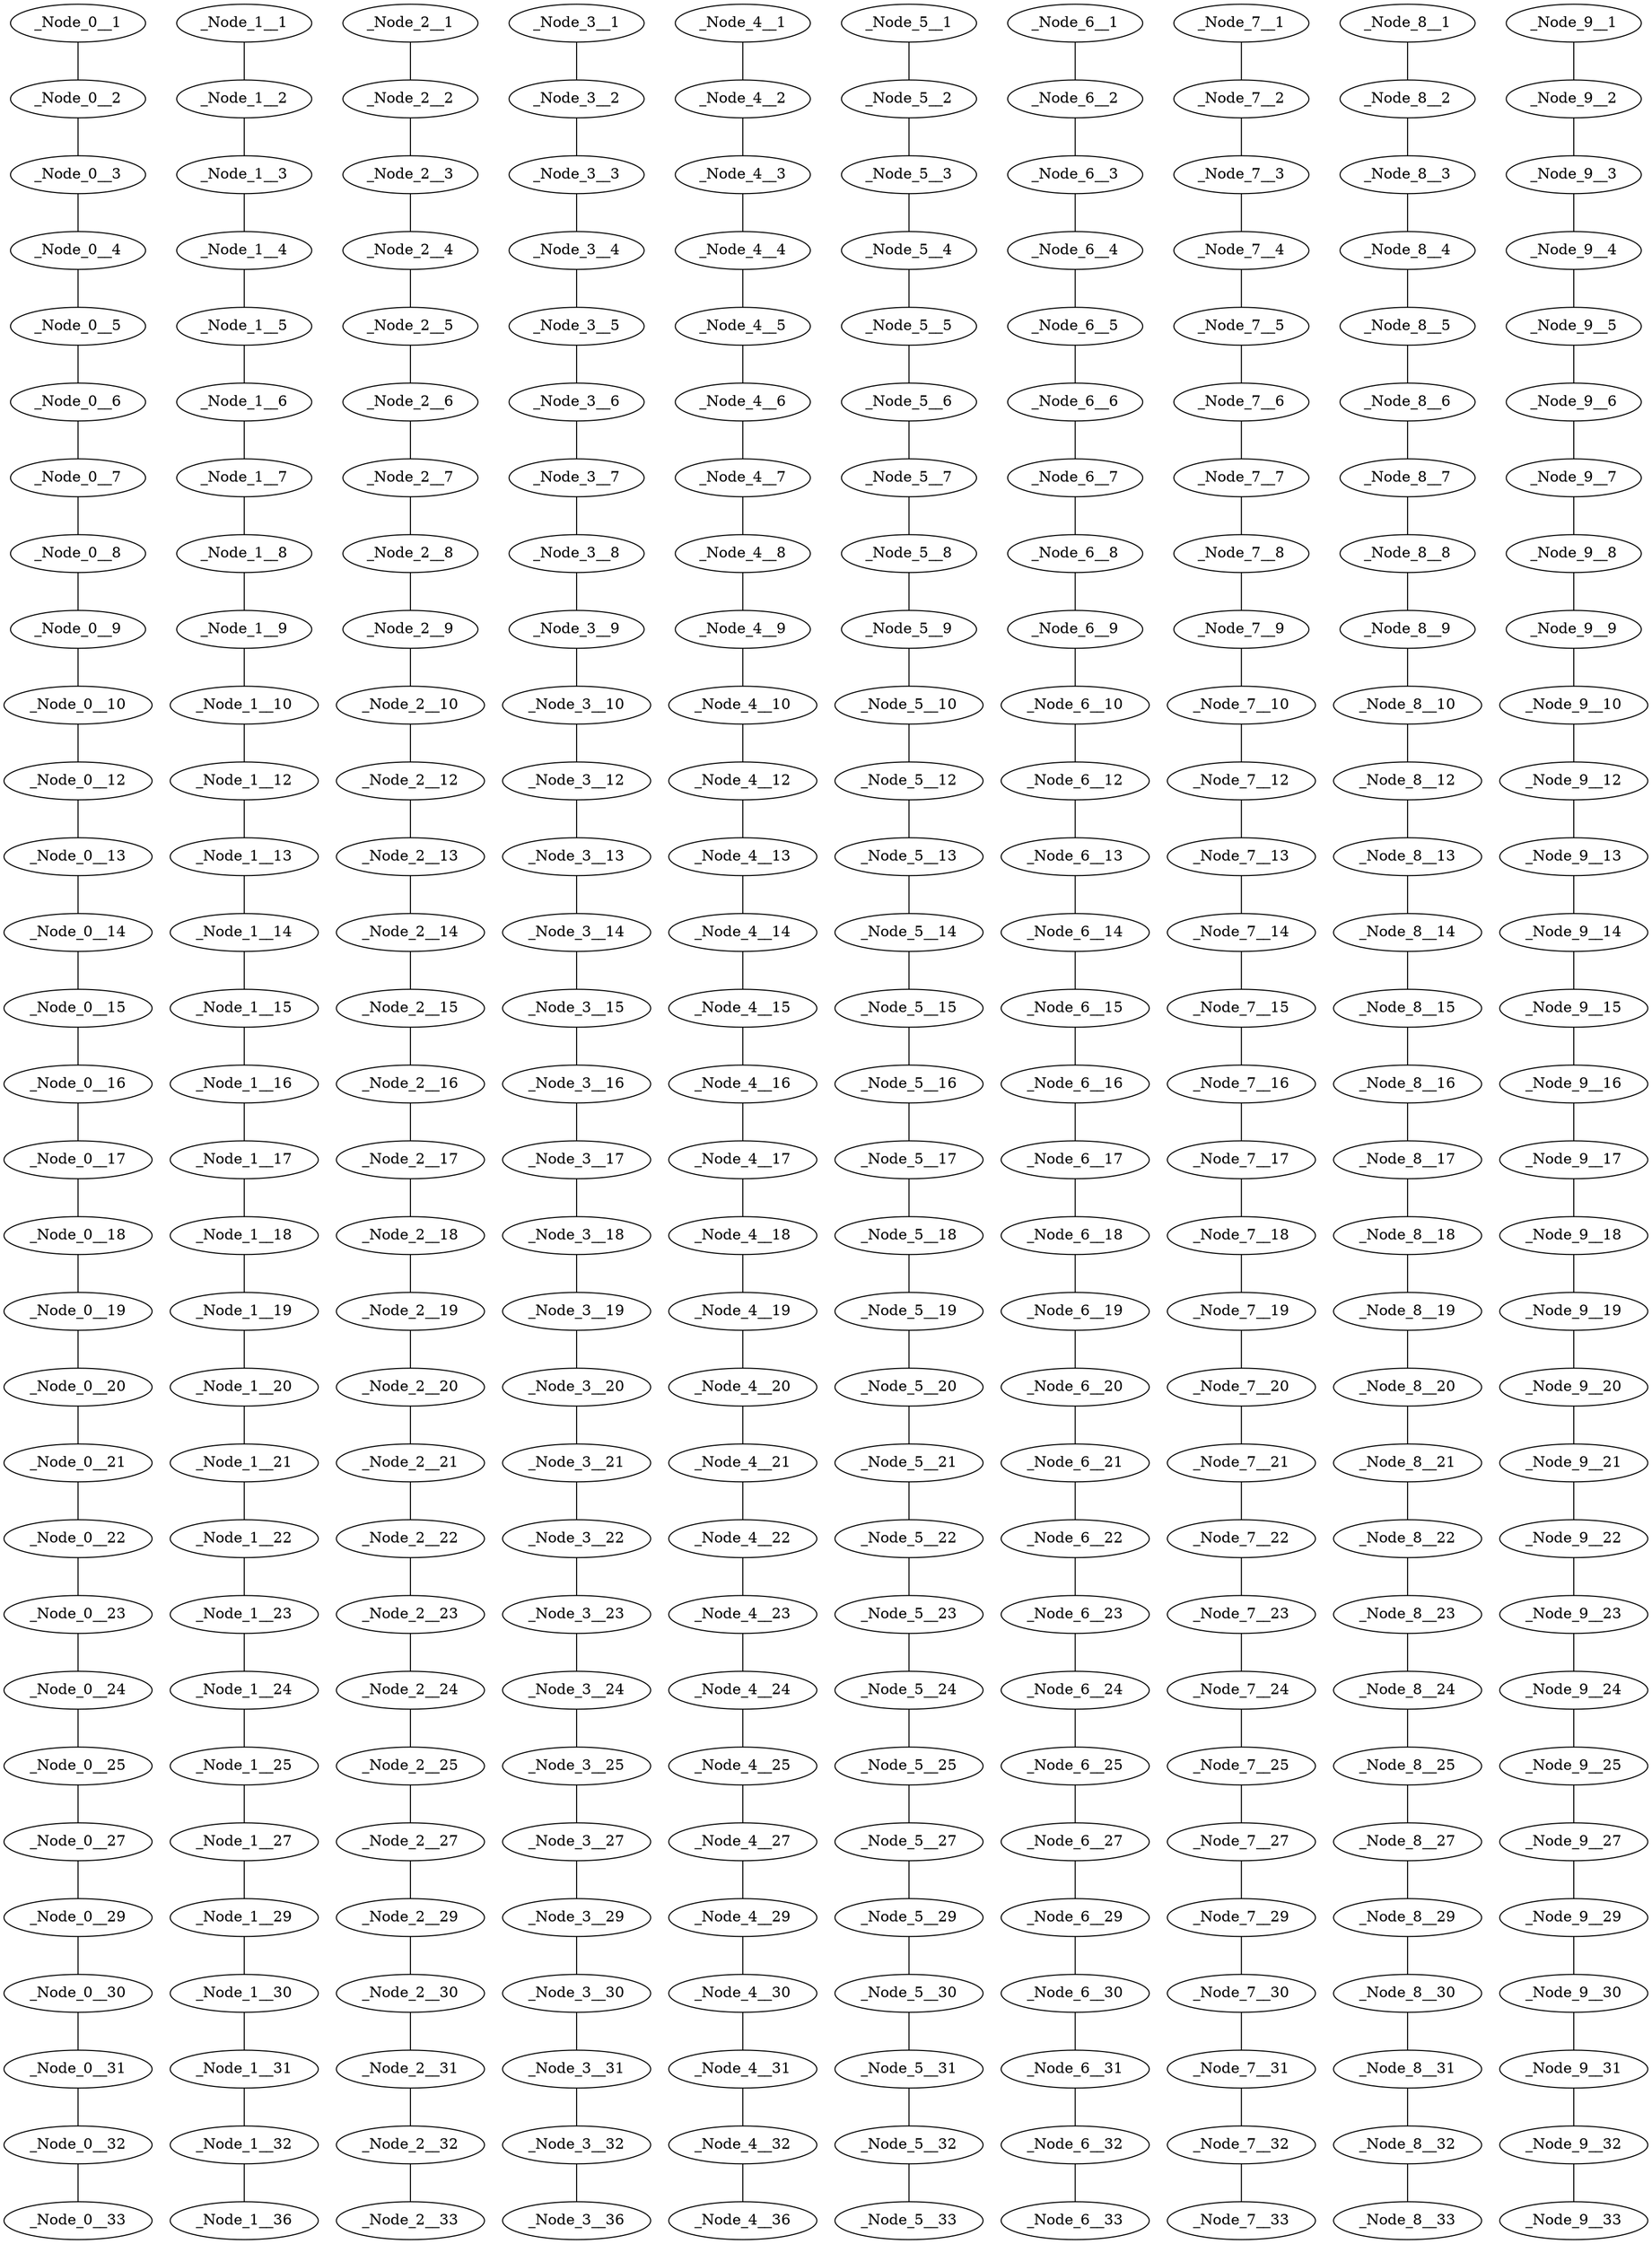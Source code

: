 // Longest block Chain
graph {
	_Node_0__1
	_Node_0__2
	_Node_0__1 -- _Node_0__2
	_Node_0__3
	_Node_0__2 -- _Node_0__3
	_Node_0__4
	_Node_0__3 -- _Node_0__4
	_Node_0__5
	_Node_0__4 -- _Node_0__5
	_Node_0__6
	_Node_0__5 -- _Node_0__6
	_Node_0__7
	_Node_0__6 -- _Node_0__7
	_Node_0__8
	_Node_0__7 -- _Node_0__8
	_Node_0__9
	_Node_0__8 -- _Node_0__9
	_Node_0__10
	_Node_0__9 -- _Node_0__10
	_Node_0__12
	_Node_0__10 -- _Node_0__12
	_Node_0__13
	_Node_0__12 -- _Node_0__13
	_Node_0__14
	_Node_0__13 -- _Node_0__14
	_Node_0__15
	_Node_0__14 -- _Node_0__15
	_Node_0__16
	_Node_0__15 -- _Node_0__16
	_Node_0__17
	_Node_0__16 -- _Node_0__17
	_Node_0__18
	_Node_0__17 -- _Node_0__18
	_Node_0__19
	_Node_0__18 -- _Node_0__19
	_Node_0__20
	_Node_0__19 -- _Node_0__20
	_Node_0__21
	_Node_0__20 -- _Node_0__21
	_Node_0__22
	_Node_0__21 -- _Node_0__22
	_Node_0__23
	_Node_0__22 -- _Node_0__23
	_Node_0__24
	_Node_0__23 -- _Node_0__24
	_Node_0__25
	_Node_0__24 -- _Node_0__25
	_Node_0__27
	_Node_0__25 -- _Node_0__27
	_Node_0__29
	_Node_0__27 -- _Node_0__29
	_Node_0__30
	_Node_0__29 -- _Node_0__30
	_Node_0__31
	_Node_0__30 -- _Node_0__31
	_Node_0__32
	_Node_0__31 -- _Node_0__32
	_Node_0__33
	_Node_0__32 -- _Node_0__33
	_Node_1__1
	_Node_1__2
	_Node_1__1 -- _Node_1__2
	_Node_1__3
	_Node_1__2 -- _Node_1__3
	_Node_1__4
	_Node_1__3 -- _Node_1__4
	_Node_1__5
	_Node_1__4 -- _Node_1__5
	_Node_1__6
	_Node_1__5 -- _Node_1__6
	_Node_1__7
	_Node_1__6 -- _Node_1__7
	_Node_1__8
	_Node_1__7 -- _Node_1__8
	_Node_1__9
	_Node_1__8 -- _Node_1__9
	_Node_1__10
	_Node_1__9 -- _Node_1__10
	_Node_1__12
	_Node_1__10 -- _Node_1__12
	_Node_1__13
	_Node_1__12 -- _Node_1__13
	_Node_1__14
	_Node_1__13 -- _Node_1__14
	_Node_1__15
	_Node_1__14 -- _Node_1__15
	_Node_1__16
	_Node_1__15 -- _Node_1__16
	_Node_1__17
	_Node_1__16 -- _Node_1__17
	_Node_1__18
	_Node_1__17 -- _Node_1__18
	_Node_1__19
	_Node_1__18 -- _Node_1__19
	_Node_1__20
	_Node_1__19 -- _Node_1__20
	_Node_1__21
	_Node_1__20 -- _Node_1__21
	_Node_1__22
	_Node_1__21 -- _Node_1__22
	_Node_1__23
	_Node_1__22 -- _Node_1__23
	_Node_1__24
	_Node_1__23 -- _Node_1__24
	_Node_1__25
	_Node_1__24 -- _Node_1__25
	_Node_1__27
	_Node_1__25 -- _Node_1__27
	_Node_1__29
	_Node_1__27 -- _Node_1__29
	_Node_1__30
	_Node_1__29 -- _Node_1__30
	_Node_1__31
	_Node_1__30 -- _Node_1__31
	_Node_1__32
	_Node_1__31 -- _Node_1__32
	_Node_1__36
	_Node_1__32 -- _Node_1__36
	_Node_2__1
	_Node_2__2
	_Node_2__1 -- _Node_2__2
	_Node_2__3
	_Node_2__2 -- _Node_2__3
	_Node_2__4
	_Node_2__3 -- _Node_2__4
	_Node_2__5
	_Node_2__4 -- _Node_2__5
	_Node_2__6
	_Node_2__5 -- _Node_2__6
	_Node_2__7
	_Node_2__6 -- _Node_2__7
	_Node_2__8
	_Node_2__7 -- _Node_2__8
	_Node_2__9
	_Node_2__8 -- _Node_2__9
	_Node_2__10
	_Node_2__9 -- _Node_2__10
	_Node_2__12
	_Node_2__10 -- _Node_2__12
	_Node_2__13
	_Node_2__12 -- _Node_2__13
	_Node_2__14
	_Node_2__13 -- _Node_2__14
	_Node_2__15
	_Node_2__14 -- _Node_2__15
	_Node_2__16
	_Node_2__15 -- _Node_2__16
	_Node_2__17
	_Node_2__16 -- _Node_2__17
	_Node_2__18
	_Node_2__17 -- _Node_2__18
	_Node_2__19
	_Node_2__18 -- _Node_2__19
	_Node_2__20
	_Node_2__19 -- _Node_2__20
	_Node_2__21
	_Node_2__20 -- _Node_2__21
	_Node_2__22
	_Node_2__21 -- _Node_2__22
	_Node_2__23
	_Node_2__22 -- _Node_2__23
	_Node_2__24
	_Node_2__23 -- _Node_2__24
	_Node_2__25
	_Node_2__24 -- _Node_2__25
	_Node_2__27
	_Node_2__25 -- _Node_2__27
	_Node_2__29
	_Node_2__27 -- _Node_2__29
	_Node_2__30
	_Node_2__29 -- _Node_2__30
	_Node_2__31
	_Node_2__30 -- _Node_2__31
	_Node_2__32
	_Node_2__31 -- _Node_2__32
	_Node_2__33
	_Node_2__32 -- _Node_2__33
	_Node_3__1
	_Node_3__2
	_Node_3__1 -- _Node_3__2
	_Node_3__3
	_Node_3__2 -- _Node_3__3
	_Node_3__4
	_Node_3__3 -- _Node_3__4
	_Node_3__5
	_Node_3__4 -- _Node_3__5
	_Node_3__6
	_Node_3__5 -- _Node_3__6
	_Node_3__7
	_Node_3__6 -- _Node_3__7
	_Node_3__8
	_Node_3__7 -- _Node_3__8
	_Node_3__9
	_Node_3__8 -- _Node_3__9
	_Node_3__10
	_Node_3__9 -- _Node_3__10
	_Node_3__12
	_Node_3__10 -- _Node_3__12
	_Node_3__13
	_Node_3__12 -- _Node_3__13
	_Node_3__14
	_Node_3__13 -- _Node_3__14
	_Node_3__15
	_Node_3__14 -- _Node_3__15
	_Node_3__16
	_Node_3__15 -- _Node_3__16
	_Node_3__17
	_Node_3__16 -- _Node_3__17
	_Node_3__18
	_Node_3__17 -- _Node_3__18
	_Node_3__19
	_Node_3__18 -- _Node_3__19
	_Node_3__20
	_Node_3__19 -- _Node_3__20
	_Node_3__21
	_Node_3__20 -- _Node_3__21
	_Node_3__22
	_Node_3__21 -- _Node_3__22
	_Node_3__23
	_Node_3__22 -- _Node_3__23
	_Node_3__24
	_Node_3__23 -- _Node_3__24
	_Node_3__25
	_Node_3__24 -- _Node_3__25
	_Node_3__27
	_Node_3__25 -- _Node_3__27
	_Node_3__29
	_Node_3__27 -- _Node_3__29
	_Node_3__30
	_Node_3__29 -- _Node_3__30
	_Node_3__31
	_Node_3__30 -- _Node_3__31
	_Node_3__32
	_Node_3__31 -- _Node_3__32
	_Node_3__36
	_Node_3__32 -- _Node_3__36
	_Node_4__1
	_Node_4__2
	_Node_4__1 -- _Node_4__2
	_Node_4__3
	_Node_4__2 -- _Node_4__3
	_Node_4__4
	_Node_4__3 -- _Node_4__4
	_Node_4__5
	_Node_4__4 -- _Node_4__5
	_Node_4__6
	_Node_4__5 -- _Node_4__6
	_Node_4__7
	_Node_4__6 -- _Node_4__7
	_Node_4__8
	_Node_4__7 -- _Node_4__8
	_Node_4__9
	_Node_4__8 -- _Node_4__9
	_Node_4__10
	_Node_4__9 -- _Node_4__10
	_Node_4__12
	_Node_4__10 -- _Node_4__12
	_Node_4__13
	_Node_4__12 -- _Node_4__13
	_Node_4__14
	_Node_4__13 -- _Node_4__14
	_Node_4__15
	_Node_4__14 -- _Node_4__15
	_Node_4__16
	_Node_4__15 -- _Node_4__16
	_Node_4__17
	_Node_4__16 -- _Node_4__17
	_Node_4__18
	_Node_4__17 -- _Node_4__18
	_Node_4__19
	_Node_4__18 -- _Node_4__19
	_Node_4__20
	_Node_4__19 -- _Node_4__20
	_Node_4__21
	_Node_4__20 -- _Node_4__21
	_Node_4__22
	_Node_4__21 -- _Node_4__22
	_Node_4__23
	_Node_4__22 -- _Node_4__23
	_Node_4__24
	_Node_4__23 -- _Node_4__24
	_Node_4__25
	_Node_4__24 -- _Node_4__25
	_Node_4__27
	_Node_4__25 -- _Node_4__27
	_Node_4__29
	_Node_4__27 -- _Node_4__29
	_Node_4__30
	_Node_4__29 -- _Node_4__30
	_Node_4__31
	_Node_4__30 -- _Node_4__31
	_Node_4__32
	_Node_4__31 -- _Node_4__32
	_Node_4__36
	_Node_4__32 -- _Node_4__36
	_Node_5__1
	_Node_5__2
	_Node_5__1 -- _Node_5__2
	_Node_5__3
	_Node_5__2 -- _Node_5__3
	_Node_5__4
	_Node_5__3 -- _Node_5__4
	_Node_5__5
	_Node_5__4 -- _Node_5__5
	_Node_5__6
	_Node_5__5 -- _Node_5__6
	_Node_5__7
	_Node_5__6 -- _Node_5__7
	_Node_5__8
	_Node_5__7 -- _Node_5__8
	_Node_5__9
	_Node_5__8 -- _Node_5__9
	_Node_5__10
	_Node_5__9 -- _Node_5__10
	_Node_5__12
	_Node_5__10 -- _Node_5__12
	_Node_5__13
	_Node_5__12 -- _Node_5__13
	_Node_5__14
	_Node_5__13 -- _Node_5__14
	_Node_5__15
	_Node_5__14 -- _Node_5__15
	_Node_5__16
	_Node_5__15 -- _Node_5__16
	_Node_5__17
	_Node_5__16 -- _Node_5__17
	_Node_5__18
	_Node_5__17 -- _Node_5__18
	_Node_5__19
	_Node_5__18 -- _Node_5__19
	_Node_5__20
	_Node_5__19 -- _Node_5__20
	_Node_5__21
	_Node_5__20 -- _Node_5__21
	_Node_5__22
	_Node_5__21 -- _Node_5__22
	_Node_5__23
	_Node_5__22 -- _Node_5__23
	_Node_5__24
	_Node_5__23 -- _Node_5__24
	_Node_5__25
	_Node_5__24 -- _Node_5__25
	_Node_5__27
	_Node_5__25 -- _Node_5__27
	_Node_5__29
	_Node_5__27 -- _Node_5__29
	_Node_5__30
	_Node_5__29 -- _Node_5__30
	_Node_5__31
	_Node_5__30 -- _Node_5__31
	_Node_5__32
	_Node_5__31 -- _Node_5__32
	_Node_5__33
	_Node_5__32 -- _Node_5__33
	_Node_6__1
	_Node_6__2
	_Node_6__1 -- _Node_6__2
	_Node_6__3
	_Node_6__2 -- _Node_6__3
	_Node_6__4
	_Node_6__3 -- _Node_6__4
	_Node_6__5
	_Node_6__4 -- _Node_6__5
	_Node_6__6
	_Node_6__5 -- _Node_6__6
	_Node_6__7
	_Node_6__6 -- _Node_6__7
	_Node_6__8
	_Node_6__7 -- _Node_6__8
	_Node_6__9
	_Node_6__8 -- _Node_6__9
	_Node_6__10
	_Node_6__9 -- _Node_6__10
	_Node_6__12
	_Node_6__10 -- _Node_6__12
	_Node_6__13
	_Node_6__12 -- _Node_6__13
	_Node_6__14
	_Node_6__13 -- _Node_6__14
	_Node_6__15
	_Node_6__14 -- _Node_6__15
	_Node_6__16
	_Node_6__15 -- _Node_6__16
	_Node_6__17
	_Node_6__16 -- _Node_6__17
	_Node_6__18
	_Node_6__17 -- _Node_6__18
	_Node_6__19
	_Node_6__18 -- _Node_6__19
	_Node_6__20
	_Node_6__19 -- _Node_6__20
	_Node_6__21
	_Node_6__20 -- _Node_6__21
	_Node_6__22
	_Node_6__21 -- _Node_6__22
	_Node_6__23
	_Node_6__22 -- _Node_6__23
	_Node_6__24
	_Node_6__23 -- _Node_6__24
	_Node_6__25
	_Node_6__24 -- _Node_6__25
	_Node_6__27
	_Node_6__25 -- _Node_6__27
	_Node_6__29
	_Node_6__27 -- _Node_6__29
	_Node_6__30
	_Node_6__29 -- _Node_6__30
	_Node_6__31
	_Node_6__30 -- _Node_6__31
	_Node_6__32
	_Node_6__31 -- _Node_6__32
	_Node_6__33
	_Node_6__32 -- _Node_6__33
	_Node_7__1
	_Node_7__2
	_Node_7__1 -- _Node_7__2
	_Node_7__3
	_Node_7__2 -- _Node_7__3
	_Node_7__4
	_Node_7__3 -- _Node_7__4
	_Node_7__5
	_Node_7__4 -- _Node_7__5
	_Node_7__6
	_Node_7__5 -- _Node_7__6
	_Node_7__7
	_Node_7__6 -- _Node_7__7
	_Node_7__8
	_Node_7__7 -- _Node_7__8
	_Node_7__9
	_Node_7__8 -- _Node_7__9
	_Node_7__10
	_Node_7__9 -- _Node_7__10
	_Node_7__12
	_Node_7__10 -- _Node_7__12
	_Node_7__13
	_Node_7__12 -- _Node_7__13
	_Node_7__14
	_Node_7__13 -- _Node_7__14
	_Node_7__15
	_Node_7__14 -- _Node_7__15
	_Node_7__16
	_Node_7__15 -- _Node_7__16
	_Node_7__17
	_Node_7__16 -- _Node_7__17
	_Node_7__18
	_Node_7__17 -- _Node_7__18
	_Node_7__19
	_Node_7__18 -- _Node_7__19
	_Node_7__20
	_Node_7__19 -- _Node_7__20
	_Node_7__21
	_Node_7__20 -- _Node_7__21
	_Node_7__22
	_Node_7__21 -- _Node_7__22
	_Node_7__23
	_Node_7__22 -- _Node_7__23
	_Node_7__24
	_Node_7__23 -- _Node_7__24
	_Node_7__25
	_Node_7__24 -- _Node_7__25
	_Node_7__27
	_Node_7__25 -- _Node_7__27
	_Node_7__29
	_Node_7__27 -- _Node_7__29
	_Node_7__30
	_Node_7__29 -- _Node_7__30
	_Node_7__31
	_Node_7__30 -- _Node_7__31
	_Node_7__32
	_Node_7__31 -- _Node_7__32
	_Node_7__33
	_Node_7__32 -- _Node_7__33
	_Node_8__1
	_Node_8__2
	_Node_8__1 -- _Node_8__2
	_Node_8__3
	_Node_8__2 -- _Node_8__3
	_Node_8__4
	_Node_8__3 -- _Node_8__4
	_Node_8__5
	_Node_8__4 -- _Node_8__5
	_Node_8__6
	_Node_8__5 -- _Node_8__6
	_Node_8__7
	_Node_8__6 -- _Node_8__7
	_Node_8__8
	_Node_8__7 -- _Node_8__8
	_Node_8__9
	_Node_8__8 -- _Node_8__9
	_Node_8__10
	_Node_8__9 -- _Node_8__10
	_Node_8__12
	_Node_8__10 -- _Node_8__12
	_Node_8__13
	_Node_8__12 -- _Node_8__13
	_Node_8__14
	_Node_8__13 -- _Node_8__14
	_Node_8__15
	_Node_8__14 -- _Node_8__15
	_Node_8__16
	_Node_8__15 -- _Node_8__16
	_Node_8__17
	_Node_8__16 -- _Node_8__17
	_Node_8__18
	_Node_8__17 -- _Node_8__18
	_Node_8__19
	_Node_8__18 -- _Node_8__19
	_Node_8__20
	_Node_8__19 -- _Node_8__20
	_Node_8__21
	_Node_8__20 -- _Node_8__21
	_Node_8__22
	_Node_8__21 -- _Node_8__22
	_Node_8__23
	_Node_8__22 -- _Node_8__23
	_Node_8__24
	_Node_8__23 -- _Node_8__24
	_Node_8__25
	_Node_8__24 -- _Node_8__25
	_Node_8__27
	_Node_8__25 -- _Node_8__27
	_Node_8__29
	_Node_8__27 -- _Node_8__29
	_Node_8__30
	_Node_8__29 -- _Node_8__30
	_Node_8__31
	_Node_8__30 -- _Node_8__31
	_Node_8__32
	_Node_8__31 -- _Node_8__32
	_Node_8__33
	_Node_8__32 -- _Node_8__33
	_Node_9__1
	_Node_9__2
	_Node_9__1 -- _Node_9__2
	_Node_9__3
	_Node_9__2 -- _Node_9__3
	_Node_9__4
	_Node_9__3 -- _Node_9__4
	_Node_9__5
	_Node_9__4 -- _Node_9__5
	_Node_9__6
	_Node_9__5 -- _Node_9__6
	_Node_9__7
	_Node_9__6 -- _Node_9__7
	_Node_9__8
	_Node_9__7 -- _Node_9__8
	_Node_9__9
	_Node_9__8 -- _Node_9__9
	_Node_9__10
	_Node_9__9 -- _Node_9__10
	_Node_9__12
	_Node_9__10 -- _Node_9__12
	_Node_9__13
	_Node_9__12 -- _Node_9__13
	_Node_9__14
	_Node_9__13 -- _Node_9__14
	_Node_9__15
	_Node_9__14 -- _Node_9__15
	_Node_9__16
	_Node_9__15 -- _Node_9__16
	_Node_9__17
	_Node_9__16 -- _Node_9__17
	_Node_9__18
	_Node_9__17 -- _Node_9__18
	_Node_9__19
	_Node_9__18 -- _Node_9__19
	_Node_9__20
	_Node_9__19 -- _Node_9__20
	_Node_9__21
	_Node_9__20 -- _Node_9__21
	_Node_9__22
	_Node_9__21 -- _Node_9__22
	_Node_9__23
	_Node_9__22 -- _Node_9__23
	_Node_9__24
	_Node_9__23 -- _Node_9__24
	_Node_9__25
	_Node_9__24 -- _Node_9__25
	_Node_9__27
	_Node_9__25 -- _Node_9__27
	_Node_9__29
	_Node_9__27 -- _Node_9__29
	_Node_9__30
	_Node_9__29 -- _Node_9__30
	_Node_9__31
	_Node_9__30 -- _Node_9__31
	_Node_9__32
	_Node_9__31 -- _Node_9__32
	_Node_9__33
	_Node_9__32 -- _Node_9__33
}
